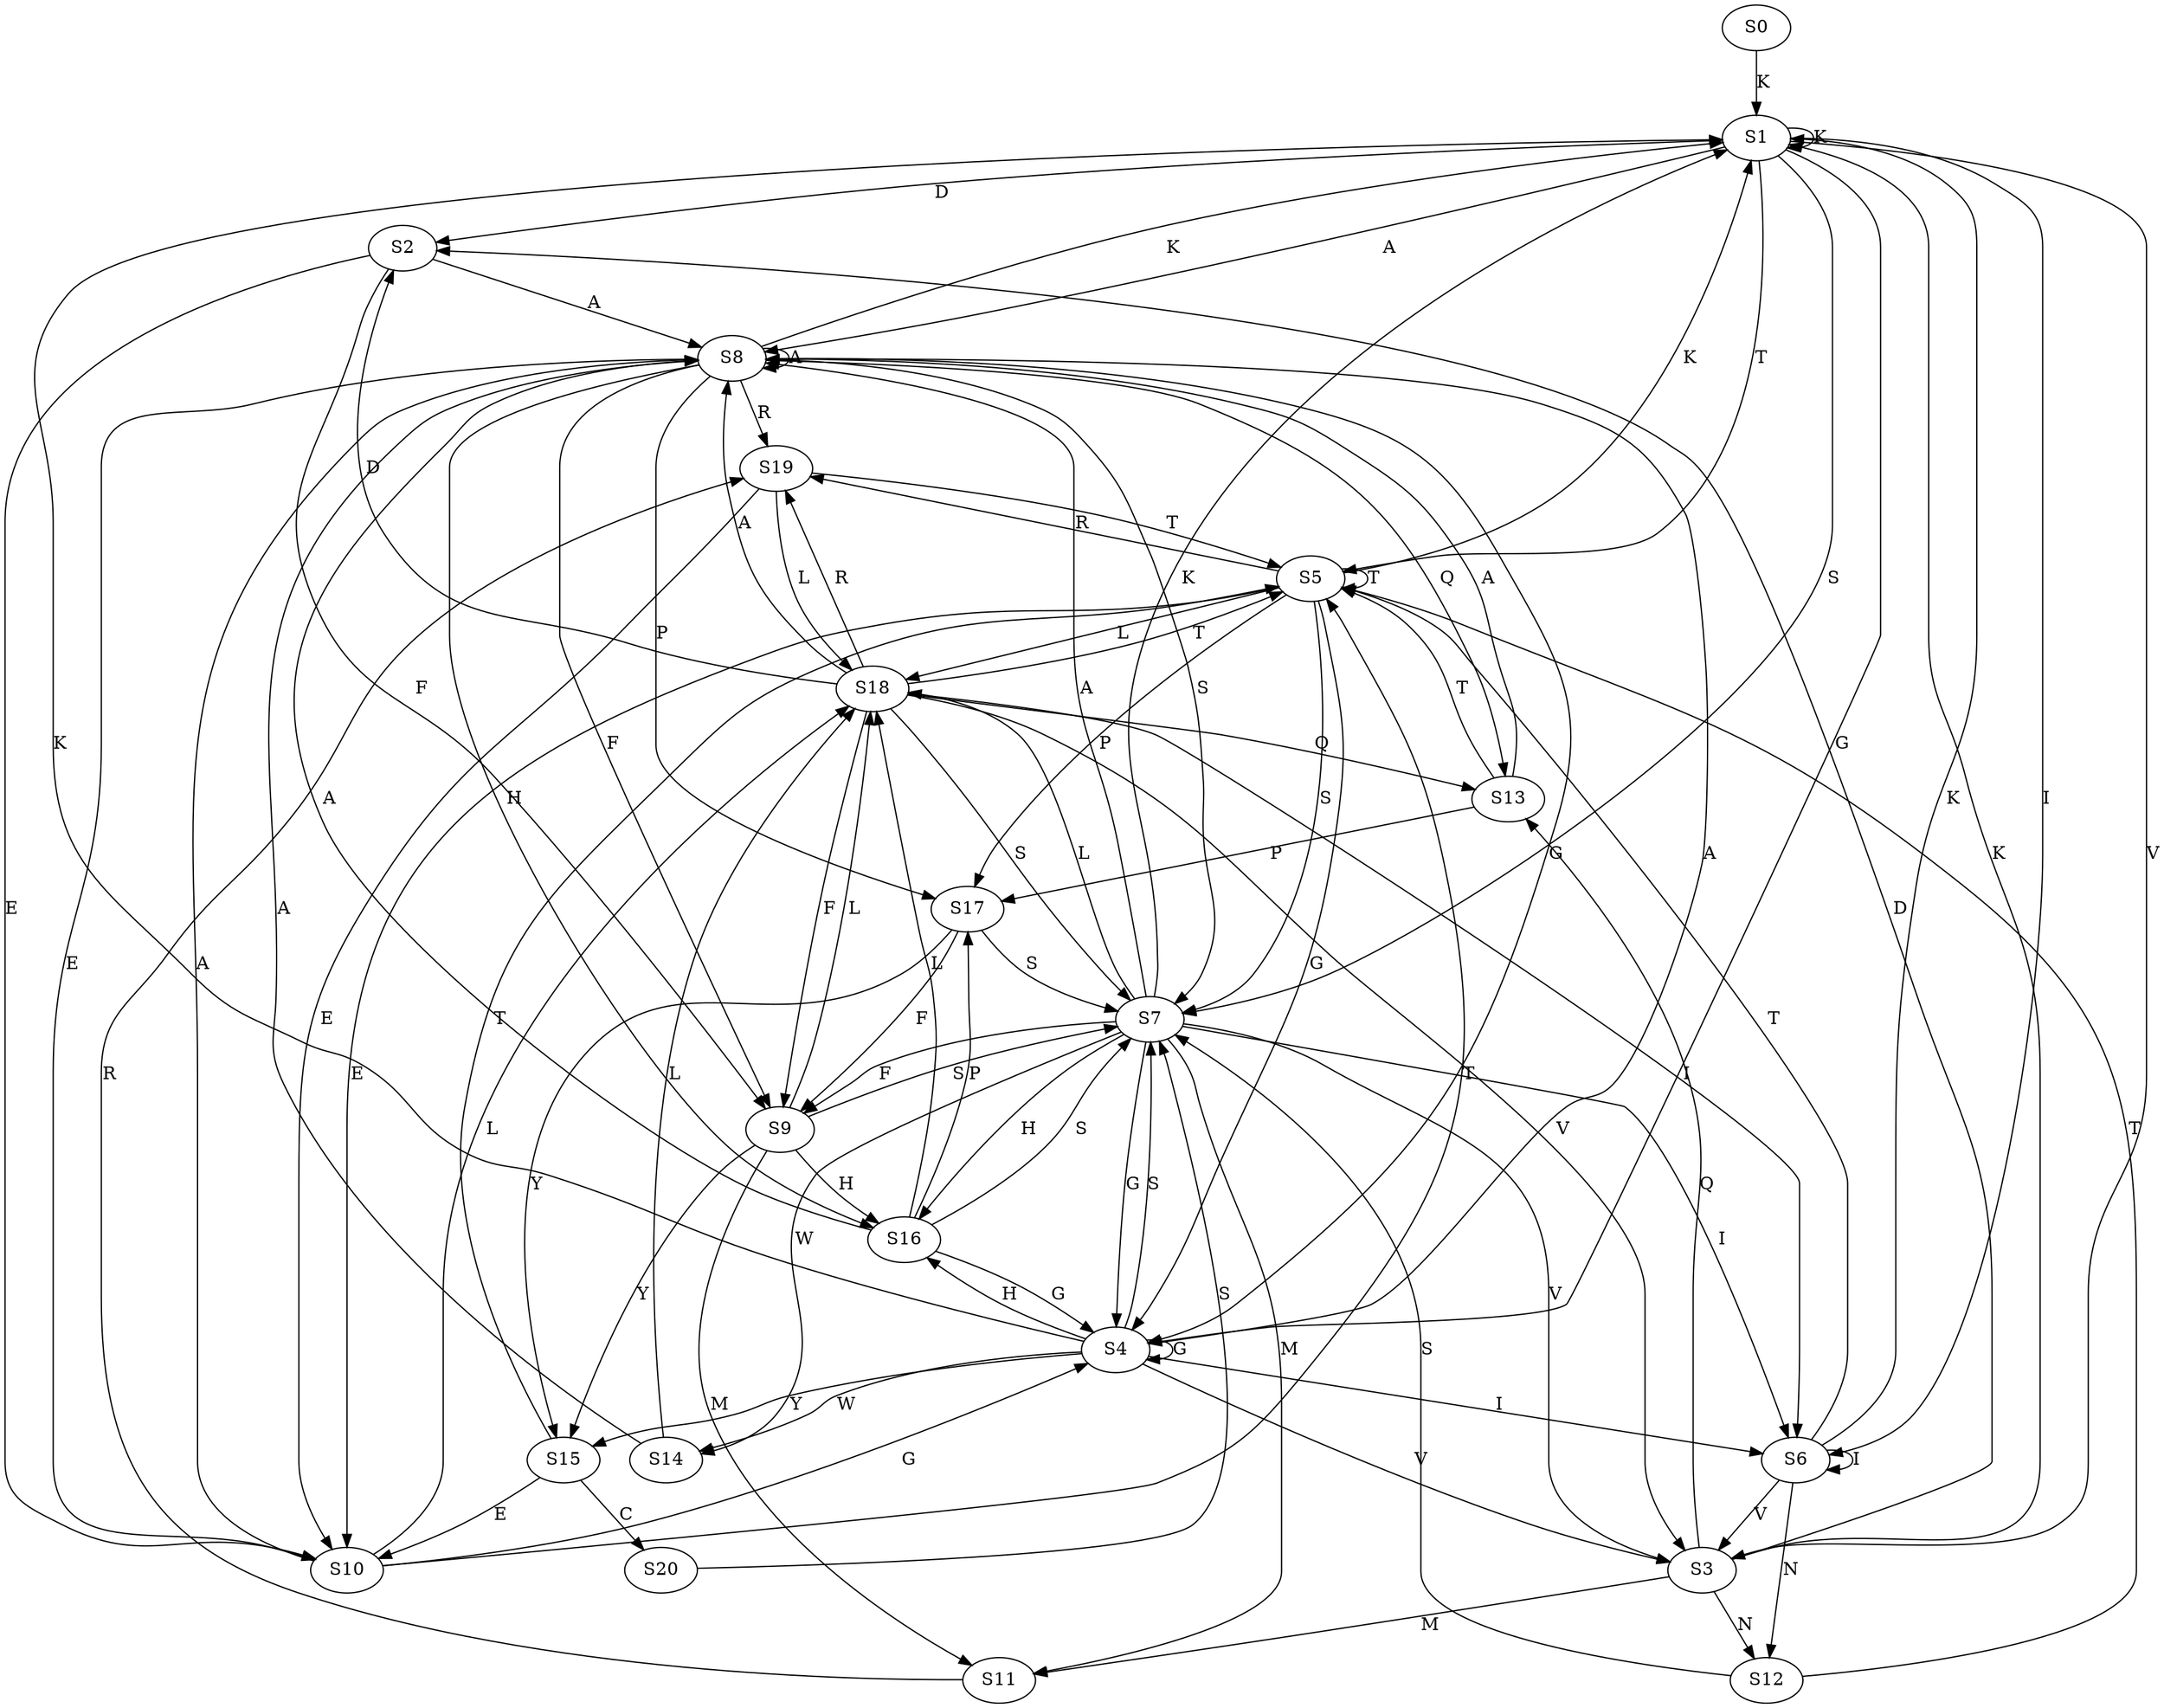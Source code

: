 strict digraph  {
	S0 -> S1 [ label = K ];
	S1 -> S2 [ label = D ];
	S1 -> S3 [ label = V ];
	S1 -> S4 [ label = G ];
	S1 -> S5 [ label = T ];
	S1 -> S1 [ label = K ];
	S1 -> S6 [ label = I ];
	S1 -> S7 [ label = S ];
	S1 -> S8 [ label = A ];
	S2 -> S8 [ label = A ];
	S2 -> S9 [ label = F ];
	S2 -> S10 [ label = E ];
	S3 -> S11 [ label = M ];
	S3 -> S12 [ label = N ];
	S3 -> S1 [ label = K ];
	S3 -> S13 [ label = Q ];
	S3 -> S2 [ label = D ];
	S4 -> S14 [ label = W ];
	S4 -> S3 [ label = V ];
	S4 -> S8 [ label = A ];
	S4 -> S15 [ label = Y ];
	S4 -> S16 [ label = H ];
	S4 -> S1 [ label = K ];
	S4 -> S7 [ label = S ];
	S4 -> S6 [ label = I ];
	S4 -> S4 [ label = G ];
	S5 -> S1 [ label = K ];
	S5 -> S17 [ label = P ];
	S5 -> S5 [ label = T ];
	S5 -> S18 [ label = L ];
	S5 -> S19 [ label = R ];
	S5 -> S7 [ label = S ];
	S5 -> S4 [ label = G ];
	S5 -> S10 [ label = E ];
	S6 -> S12 [ label = N ];
	S6 -> S1 [ label = K ];
	S6 -> S5 [ label = T ];
	S6 -> S6 [ label = I ];
	S6 -> S3 [ label = V ];
	S7 -> S18 [ label = L ];
	S7 -> S4 [ label = G ];
	S7 -> S1 [ label = K ];
	S7 -> S8 [ label = A ];
	S7 -> S3 [ label = V ];
	S7 -> S11 [ label = M ];
	S7 -> S14 [ label = W ];
	S7 -> S6 [ label = I ];
	S7 -> S9 [ label = F ];
	S7 -> S16 [ label = H ];
	S8 -> S17 [ label = P ];
	S8 -> S1 [ label = K ];
	S8 -> S8 [ label = A ];
	S8 -> S4 [ label = G ];
	S8 -> S16 [ label = H ];
	S8 -> S10 [ label = E ];
	S8 -> S7 [ label = S ];
	S8 -> S9 [ label = F ];
	S8 -> S13 [ label = Q ];
	S8 -> S19 [ label = R ];
	S9 -> S11 [ label = M ];
	S9 -> S7 [ label = S ];
	S9 -> S15 [ label = Y ];
	S9 -> S16 [ label = H ];
	S9 -> S18 [ label = L ];
	S10 -> S4 [ label = G ];
	S10 -> S8 [ label = A ];
	S10 -> S18 [ label = L ];
	S10 -> S5 [ label = T ];
	S11 -> S19 [ label = R ];
	S12 -> S5 [ label = T ];
	S12 -> S7 [ label = S ];
	S13 -> S8 [ label = A ];
	S13 -> S5 [ label = T ];
	S13 -> S17 [ label = P ];
	S14 -> S8 [ label = A ];
	S14 -> S18 [ label = L ];
	S15 -> S10 [ label = E ];
	S15 -> S5 [ label = T ];
	S15 -> S20 [ label = C ];
	S16 -> S8 [ label = A ];
	S16 -> S17 [ label = P ];
	S16 -> S7 [ label = S ];
	S16 -> S4 [ label = G ];
	S16 -> S18 [ label = L ];
	S17 -> S7 [ label = S ];
	S17 -> S9 [ label = F ];
	S17 -> S15 [ label = Y ];
	S18 -> S3 [ label = V ];
	S18 -> S8 [ label = A ];
	S18 -> S9 [ label = F ];
	S18 -> S2 [ label = D ];
	S18 -> S7 [ label = S ];
	S18 -> S6 [ label = I ];
	S18 -> S5 [ label = T ];
	S18 -> S19 [ label = R ];
	S18 -> S13 [ label = Q ];
	S19 -> S10 [ label = E ];
	S19 -> S5 [ label = T ];
	S19 -> S18 [ label = L ];
	S20 -> S7 [ label = S ];
}

